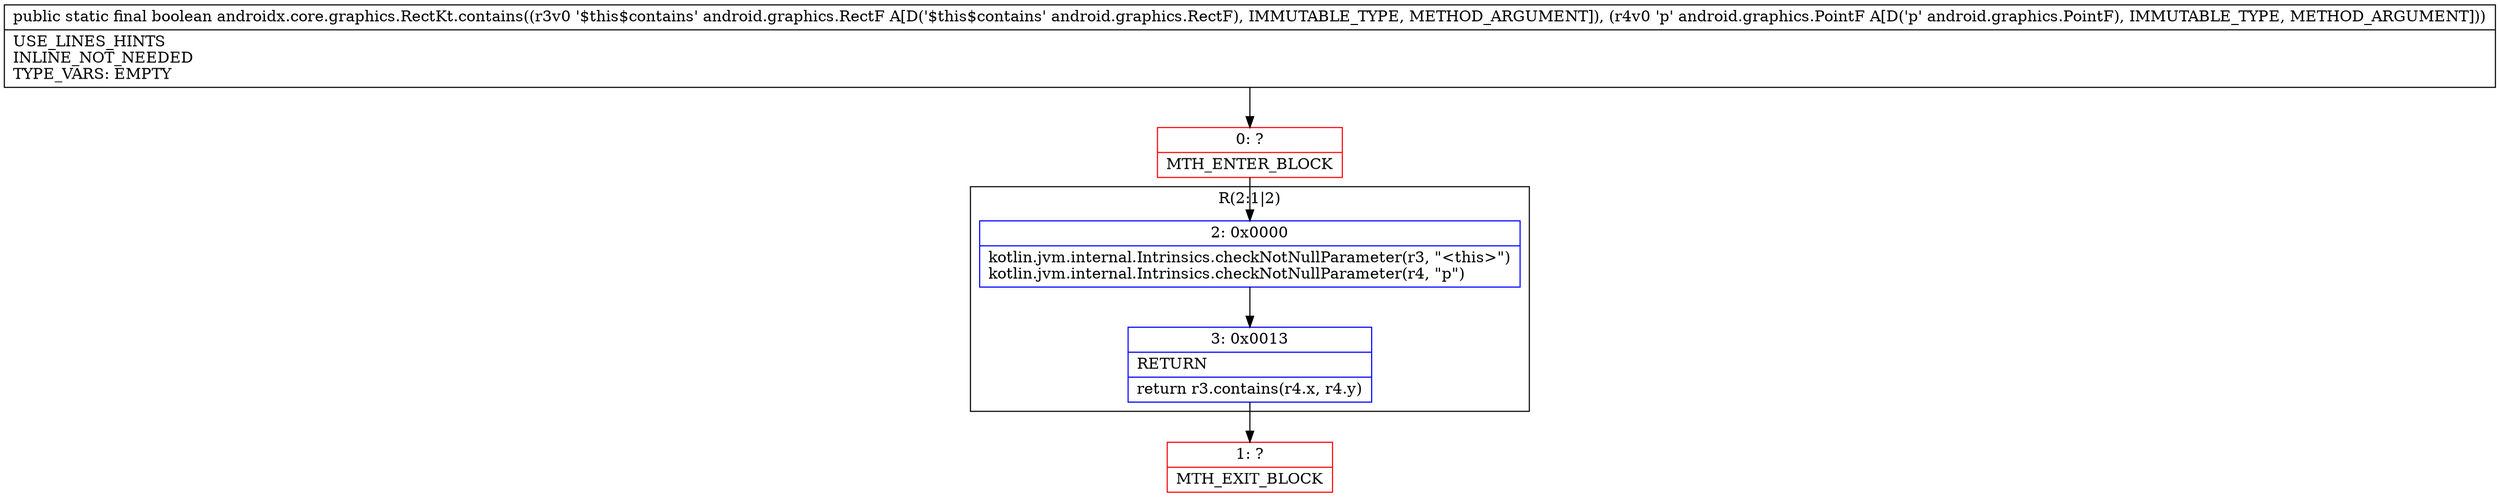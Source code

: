digraph "CFG forandroidx.core.graphics.RectKt.contains(Landroid\/graphics\/RectF;Landroid\/graphics\/PointF;)Z" {
subgraph cluster_Region_1264506591 {
label = "R(2:1|2)";
node [shape=record,color=blue];
Node_2 [shape=record,label="{2\:\ 0x0000|kotlin.jvm.internal.Intrinsics.checkNotNullParameter(r3, \"\<this\>\")\lkotlin.jvm.internal.Intrinsics.checkNotNullParameter(r4, \"p\")\l}"];
Node_3 [shape=record,label="{3\:\ 0x0013|RETURN\l|return r3.contains(r4.x, r4.y)\l}"];
}
Node_0 [shape=record,color=red,label="{0\:\ ?|MTH_ENTER_BLOCK\l}"];
Node_1 [shape=record,color=red,label="{1\:\ ?|MTH_EXIT_BLOCK\l}"];
MethodNode[shape=record,label="{public static final boolean androidx.core.graphics.RectKt.contains((r3v0 '$this$contains' android.graphics.RectF A[D('$this$contains' android.graphics.RectF), IMMUTABLE_TYPE, METHOD_ARGUMENT]), (r4v0 'p' android.graphics.PointF A[D('p' android.graphics.PointF), IMMUTABLE_TYPE, METHOD_ARGUMENT]))  | USE_LINES_HINTS\lINLINE_NOT_NEEDED\lTYPE_VARS: EMPTY\l}"];
MethodNode -> Node_0;Node_2 -> Node_3;
Node_3 -> Node_1;
Node_0 -> Node_2;
}

